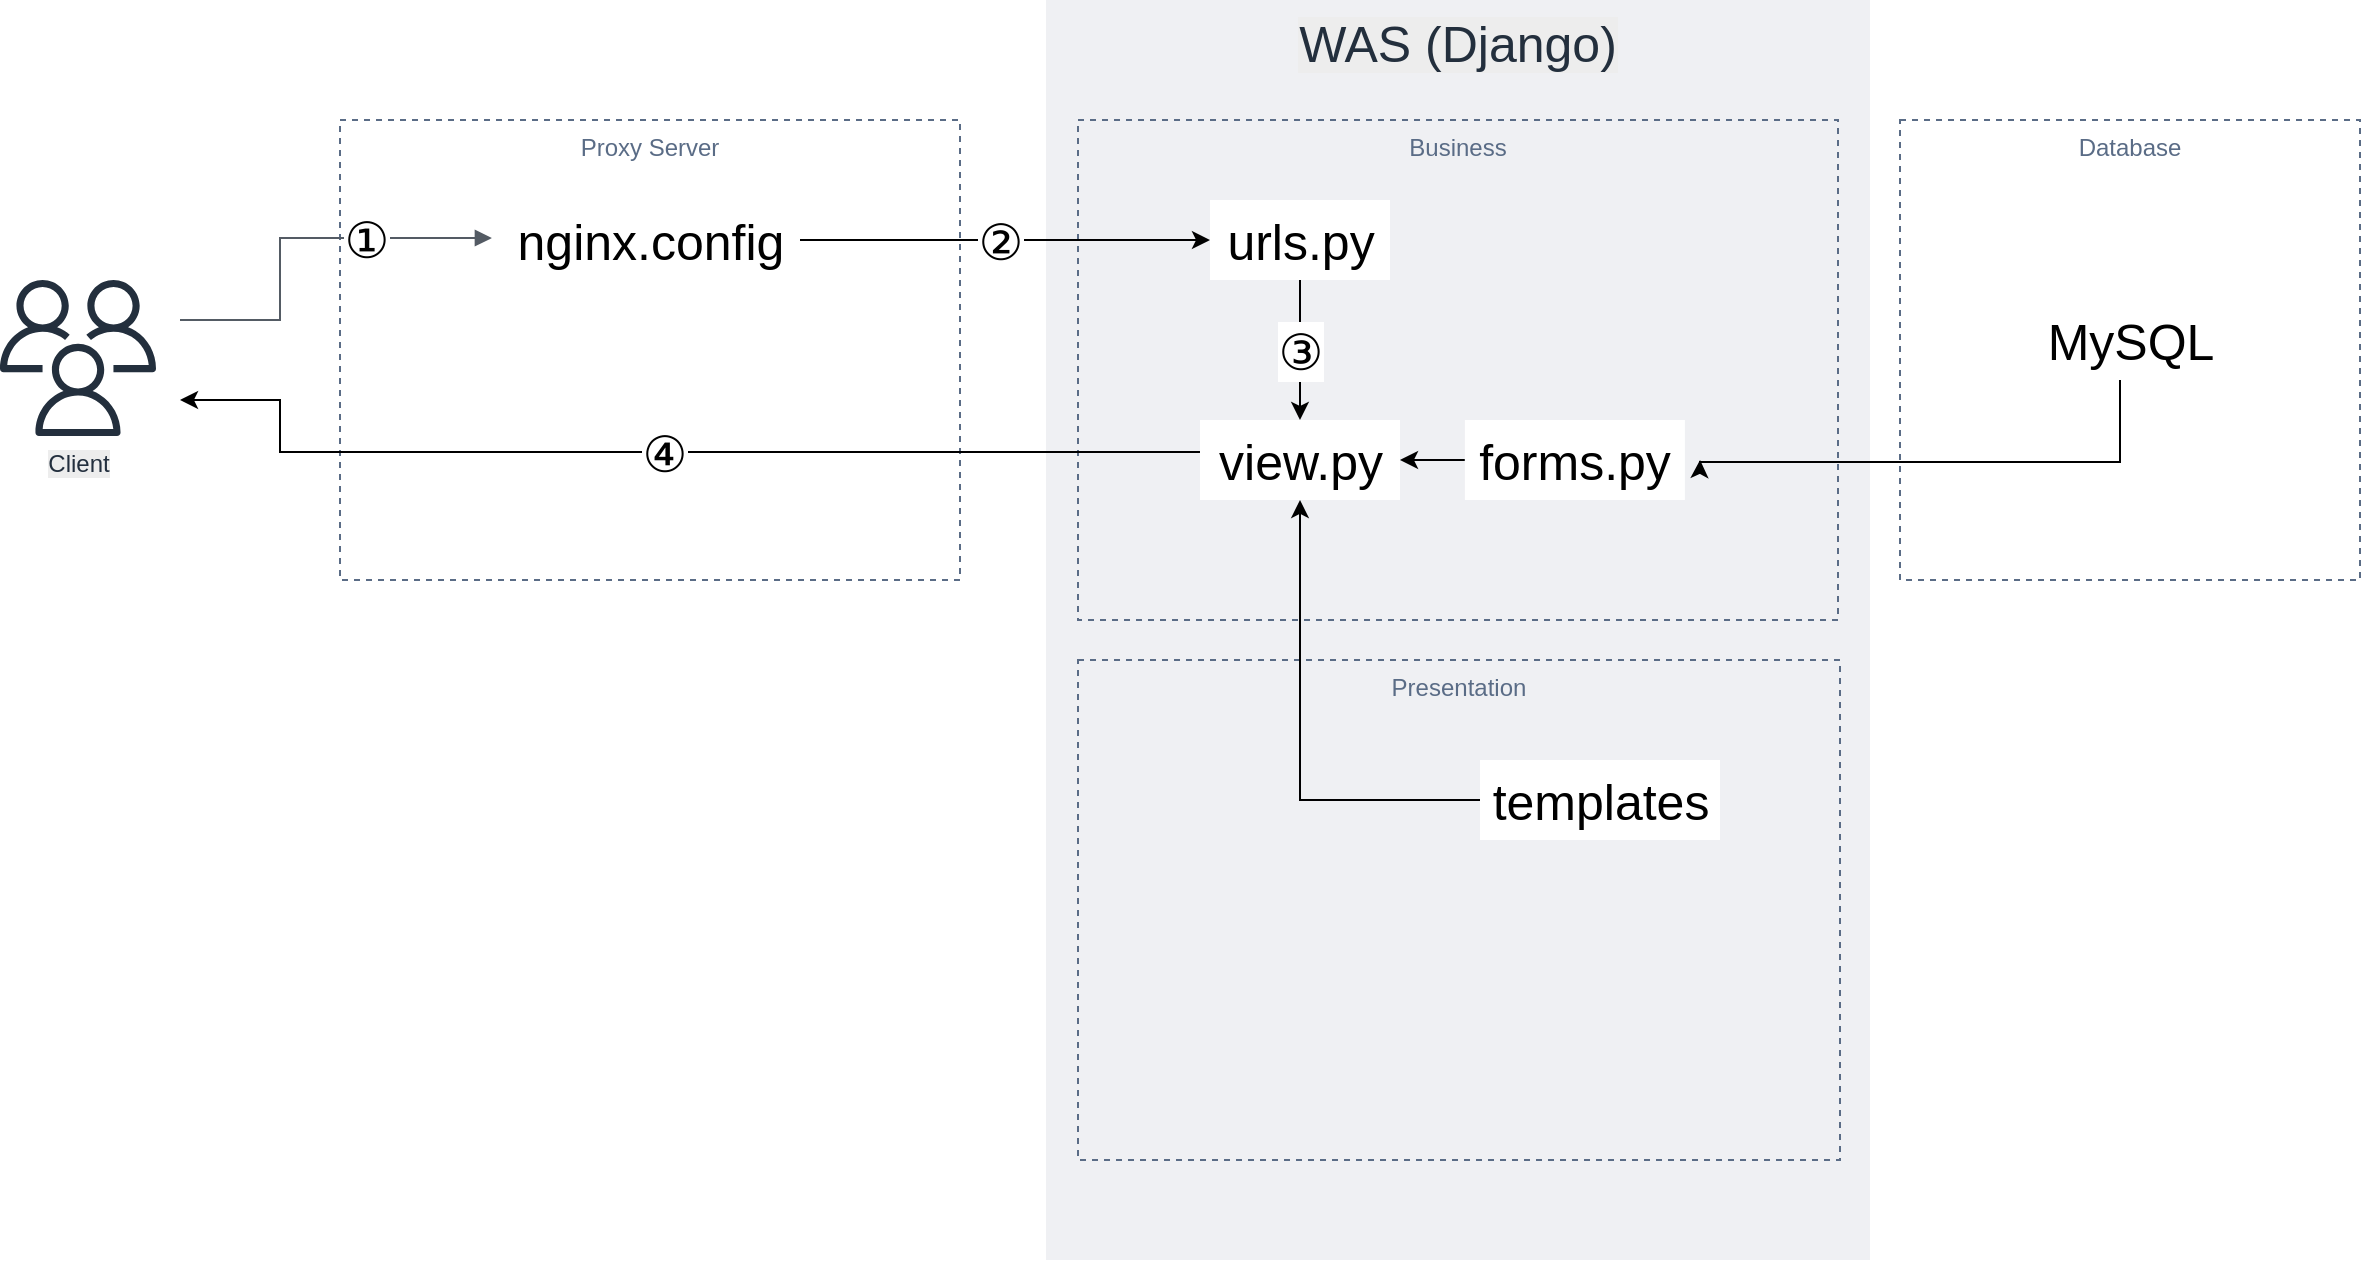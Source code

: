 <mxfile version="16.5.6" type="github">
  <diagram id="I7RKM3X8-WUXlgiCIFTA" name="Page-1">
    <mxGraphModel dx="1534" dy="1320" grid="1" gridSize="10" guides="1" tooltips="1" connect="1" arrows="1" fold="1" page="1" pageScale="2" pageWidth="827" pageHeight="1169" math="0" shadow="0">
      <root>
        <mxCell id="0" />
        <mxCell id="1" parent="0" />
        <mxCell id="OWBP5CDyAbr9O-reL2hk-3" value="WAS (Django)" style="fillColor=#EFF0F3;strokeColor=none;dashed=0;verticalAlign=top;fontStyle=0;fontColor=#232F3D;labelBackgroundColor=#EDEDED;labelBorderColor=none;fontSize=25;" vertex="1" parent="1">
          <mxGeometry x="713" y="350" width="412" height="630" as="geometry" />
        </mxCell>
        <mxCell id="OWBP5CDyAbr9O-reL2hk-2" value="Proxy Server" style="fillColor=none;strokeColor=#5A6C86;dashed=1;verticalAlign=top;fontStyle=0;fontColor=#5A6C86;" vertex="1" parent="1">
          <mxGeometry x="360" y="410" width="310" height="230" as="geometry" />
        </mxCell>
        <mxCell id="phDlmsQMXLzlwBYmkHIe-23" value="Presentation" style="fillColor=none;strokeColor=#5A6C86;dashed=1;verticalAlign=top;fontStyle=0;fontColor=#5A6C86;" parent="1" vertex="1">
          <mxGeometry x="729" y="680" width="381" height="250" as="geometry" />
        </mxCell>
        <mxCell id="phDlmsQMXLzlwBYmkHIe-24" value="Business" style="fillColor=none;strokeColor=#5A6C86;dashed=1;verticalAlign=top;fontStyle=0;fontColor=#5A6C86;" parent="1" vertex="1">
          <mxGeometry x="729" y="410" width="380" height="250" as="geometry" />
        </mxCell>
        <mxCell id="phDlmsQMXLzlwBYmkHIe-26" value="view.py" style="text;html=1;align=center;verticalAlign=middle;resizable=0;points=[];autosize=1;strokeColor=none;fillColor=default;labelBorderColor=none;labelBackgroundColor=none;fontSize=25;" parent="phDlmsQMXLzlwBYmkHIe-24" vertex="1">
          <mxGeometry x="60.996" y="149.998" width="100" height="40" as="geometry" />
        </mxCell>
        <mxCell id="phDlmsQMXLzlwBYmkHIe-43" value="③" style="edgeStyle=orthogonalEdgeStyle;rounded=0;orthogonalLoop=1;jettySize=auto;html=1;fontSize=25;" parent="phDlmsQMXLzlwBYmkHIe-24" source="phDlmsQMXLzlwBYmkHIe-29" target="phDlmsQMXLzlwBYmkHIe-26" edge="1">
          <mxGeometry relative="1" as="geometry" />
        </mxCell>
        <mxCell id="phDlmsQMXLzlwBYmkHIe-29" value="urls.py" style="text;html=1;align=center;verticalAlign=middle;resizable=0;points=[];autosize=1;strokeColor=none;fillColor=default;labelBorderColor=none;labelBackgroundColor=none;fontSize=25;" parent="phDlmsQMXLzlwBYmkHIe-24" vertex="1">
          <mxGeometry x="65.996" y="40.002" width="90" height="40" as="geometry" />
        </mxCell>
        <mxCell id="phDlmsQMXLzlwBYmkHIe-52" style="edgeStyle=orthogonalEdgeStyle;rounded=0;orthogonalLoop=1;jettySize=auto;html=1;fontSize=25;startArrow=none;startFill=0;" parent="phDlmsQMXLzlwBYmkHIe-24" source="phDlmsQMXLzlwBYmkHIe-30" target="phDlmsQMXLzlwBYmkHIe-26" edge="1">
          <mxGeometry relative="1" as="geometry" />
        </mxCell>
        <mxCell id="phDlmsQMXLzlwBYmkHIe-30" value="forms.py" style="text;html=1;align=center;verticalAlign=middle;resizable=0;points=[];autosize=1;strokeColor=none;fillColor=default;labelBorderColor=none;labelBackgroundColor=none;fontSize=25;" parent="phDlmsQMXLzlwBYmkHIe-24" vertex="1">
          <mxGeometry x="193.441" y="149.997" width="110" height="40" as="geometry" />
        </mxCell>
        <mxCell id="phDlmsQMXLzlwBYmkHIe-25" value="Database" style="fillColor=none;strokeColor=#5A6C86;dashed=1;verticalAlign=top;fontStyle=0;fontColor=#5A6C86;" parent="1" vertex="1">
          <mxGeometry x="1140" y="410" width="230" height="230" as="geometry" />
        </mxCell>
        <mxCell id="phDlmsQMXLzlwBYmkHIe-54" style="edgeStyle=orthogonalEdgeStyle;rounded=0;jumpSize=14;orthogonalLoop=1;jettySize=auto;html=1;entryX=1.069;entryY=0.5;entryDx=0;entryDy=0;entryPerimeter=0;fontSize=25;startArrow=none;startFill=0;endSize=6;" parent="1" source="phDlmsQMXLzlwBYmkHIe-31" target="phDlmsQMXLzlwBYmkHIe-30" edge="1">
          <mxGeometry relative="1" as="geometry">
            <Array as="points">
              <mxPoint x="1250" y="581" />
            </Array>
          </mxGeometry>
        </mxCell>
        <mxCell id="phDlmsQMXLzlwBYmkHIe-31" value="MySQL" style="text;html=1;align=center;verticalAlign=middle;resizable=0;points=[];autosize=1;strokeColor=none;fillColor=default;labelBorderColor=none;labelBackgroundColor=none;fontSize=25;" parent="1" vertex="1">
          <mxGeometry x="1205" y="500" width="100" height="40" as="geometry" />
        </mxCell>
        <mxCell id="phDlmsQMXLzlwBYmkHIe-50" value="②" style="edgeStyle=orthogonalEdgeStyle;rounded=0;orthogonalLoop=1;jettySize=auto;html=1;fontSize=25;startArrow=none;startFill=0;" parent="1" source="phDlmsQMXLzlwBYmkHIe-32" target="phDlmsQMXLzlwBYmkHIe-29" edge="1">
          <mxGeometry x="-0.035" relative="1" as="geometry">
            <Array as="points">
              <mxPoint x="770" y="470" />
              <mxPoint x="770" y="470" />
            </Array>
            <mxPoint x="1" as="offset" />
          </mxGeometry>
        </mxCell>
        <mxCell id="phDlmsQMXLzlwBYmkHIe-32" value="nginx.config" style="text;html=1;align=center;verticalAlign=middle;resizable=0;points=[];autosize=1;strokeColor=none;fillColor=default;labelBorderColor=none;labelBackgroundColor=none;fontSize=25;" parent="1" vertex="1">
          <mxGeometry x="440" y="450" width="150" height="40" as="geometry" />
        </mxCell>
        <mxCell id="phDlmsQMXLzlwBYmkHIe-35" value="Client" style="sketch=0;outlineConnect=0;fontColor=#232F3E;gradientColor=none;fillColor=#232F3D;strokeColor=none;dashed=0;verticalLabelPosition=bottom;verticalAlign=top;align=center;html=1;fontSize=12;fontStyle=0;aspect=fixed;pointerEvents=1;shape=mxgraph.aws4.users;labelBackgroundColor=#EDEDED;labelBorderColor=none;" parent="1" vertex="1">
          <mxGeometry x="190" y="490" width="78" height="78" as="geometry" />
        </mxCell>
        <mxCell id="phDlmsQMXLzlwBYmkHIe-37" value="①" style="edgeStyle=orthogonalEdgeStyle;html=1;endArrow=block;elbow=vertical;startArrow=none;endFill=1;strokeColor=#545B64;rounded=0;fontSize=25;entryX=-0.027;entryY=0.475;entryDx=0;entryDy=0;entryPerimeter=0;endSize=6;jumpSize=14;" parent="1" target="phDlmsQMXLzlwBYmkHIe-32" edge="1">
          <mxGeometry x="0.359" width="100" relative="1" as="geometry">
            <mxPoint x="280" y="510" as="sourcePoint" />
            <mxPoint x="470" y="510" as="targetPoint" />
            <Array as="points">
              <mxPoint x="330" y="510" />
              <mxPoint x="330" y="469" />
            </Array>
            <mxPoint as="offset" />
          </mxGeometry>
        </mxCell>
        <mxCell id="phDlmsQMXLzlwBYmkHIe-49" value="④" style="edgeStyle=orthogonalEdgeStyle;rounded=0;orthogonalLoop=1;jettySize=auto;html=1;fontSize=25;startArrow=none;startFill=0;" parent="1" source="phDlmsQMXLzlwBYmkHIe-26" edge="1">
          <mxGeometry relative="1" as="geometry">
            <mxPoint x="280" y="550" as="targetPoint" />
            <Array as="points">
              <mxPoint x="330" y="576" />
              <mxPoint x="330" y="550" />
            </Array>
          </mxGeometry>
        </mxCell>
        <mxCell id="phDlmsQMXLzlwBYmkHIe-27" value="templates" style="text;html=1;align=center;verticalAlign=middle;resizable=0;points=[];autosize=1;strokeColor=none;fillColor=default;labelBorderColor=none;labelBackgroundColor=none;fontSize=25;" parent="1" vertex="1">
          <mxGeometry x="930" y="730.003" width="120" height="40" as="geometry" />
        </mxCell>
        <mxCell id="phDlmsQMXLzlwBYmkHIe-51" style="edgeStyle=orthogonalEdgeStyle;rounded=0;orthogonalLoop=1;jettySize=auto;html=1;fontSize=25;startArrow=none;startFill=0;" parent="1" source="phDlmsQMXLzlwBYmkHIe-27" target="phDlmsQMXLzlwBYmkHIe-26" edge="1">
          <mxGeometry relative="1" as="geometry" />
        </mxCell>
      </root>
    </mxGraphModel>
  </diagram>
</mxfile>

